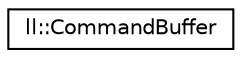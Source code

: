 digraph "Graphical Class Hierarchy"
{
 // LATEX_PDF_SIZE
  edge [fontname="Helvetica",fontsize="10",labelfontname="Helvetica",labelfontsize="10"];
  node [fontname="Helvetica",fontsize="10",shape=record];
  rankdir="LR";
  Node0 [label="ll::CommandBuffer",height=0.2,width=0.4,color="black", fillcolor="white", style="filled",URL="$dc/d37/classll_1_1CommandBuffer.html",tooltip="Class for command buffer."];
}
